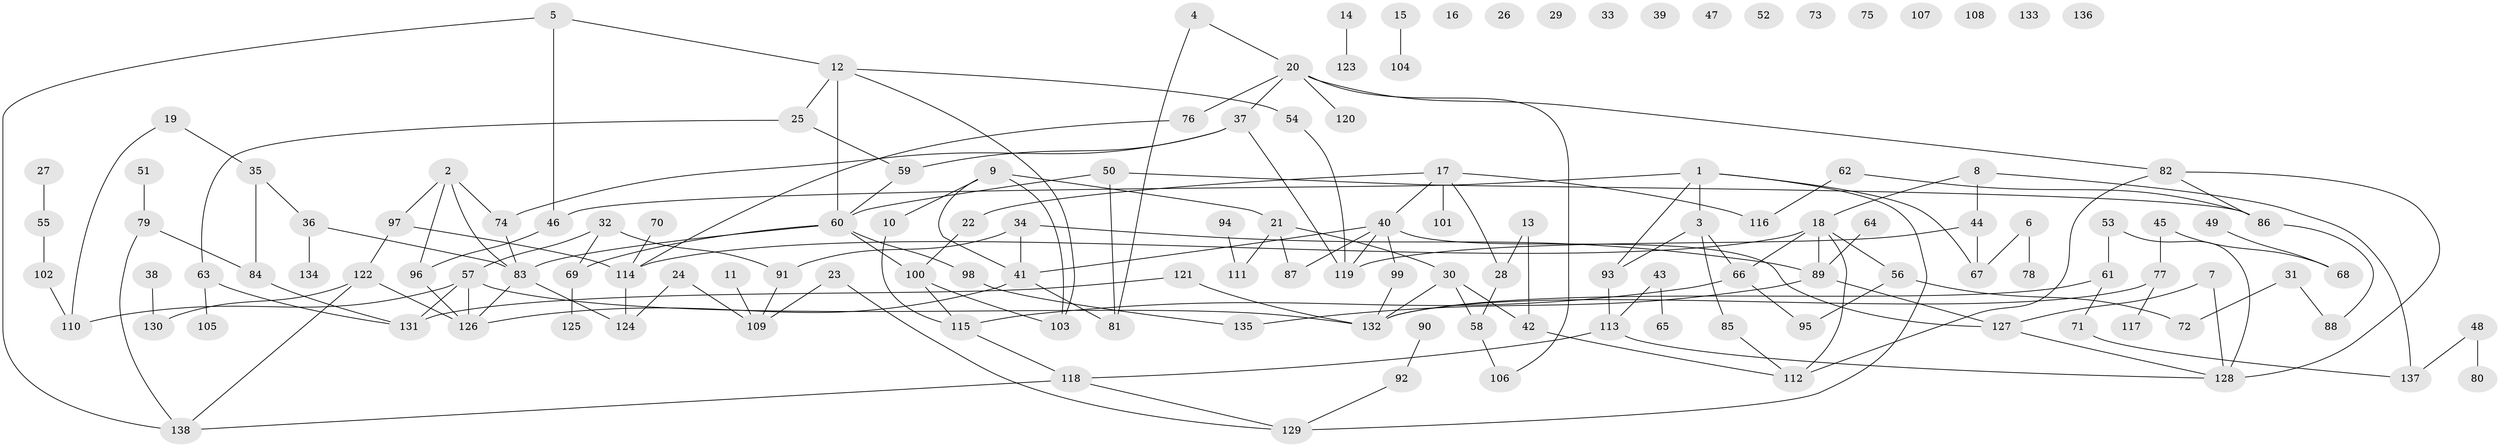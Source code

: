 // coarse degree distribution, {0: 0.2727272727272727, 4: 0.07272727272727272, 2: 0.18181818181818182, 3: 0.09090909090909091, 7: 0.05454545454545454, 1: 0.14545454545454545, 5: 0.09090909090909091, 8: 0.01818181818181818, 12: 0.01818181818181818, 9: 0.01818181818181818, 6: 0.03636363636363636}
// Generated by graph-tools (version 1.1) at 2025/43/03/04/25 21:43:20]
// undirected, 138 vertices, 177 edges
graph export_dot {
graph [start="1"]
  node [color=gray90,style=filled];
  1;
  2;
  3;
  4;
  5;
  6;
  7;
  8;
  9;
  10;
  11;
  12;
  13;
  14;
  15;
  16;
  17;
  18;
  19;
  20;
  21;
  22;
  23;
  24;
  25;
  26;
  27;
  28;
  29;
  30;
  31;
  32;
  33;
  34;
  35;
  36;
  37;
  38;
  39;
  40;
  41;
  42;
  43;
  44;
  45;
  46;
  47;
  48;
  49;
  50;
  51;
  52;
  53;
  54;
  55;
  56;
  57;
  58;
  59;
  60;
  61;
  62;
  63;
  64;
  65;
  66;
  67;
  68;
  69;
  70;
  71;
  72;
  73;
  74;
  75;
  76;
  77;
  78;
  79;
  80;
  81;
  82;
  83;
  84;
  85;
  86;
  87;
  88;
  89;
  90;
  91;
  92;
  93;
  94;
  95;
  96;
  97;
  98;
  99;
  100;
  101;
  102;
  103;
  104;
  105;
  106;
  107;
  108;
  109;
  110;
  111;
  112;
  113;
  114;
  115;
  116;
  117;
  118;
  119;
  120;
  121;
  122;
  123;
  124;
  125;
  126;
  127;
  128;
  129;
  130;
  131;
  132;
  133;
  134;
  135;
  136;
  137;
  138;
  1 -- 3;
  1 -- 46;
  1 -- 67;
  1 -- 93;
  1 -- 129;
  2 -- 74;
  2 -- 83;
  2 -- 96;
  2 -- 97;
  3 -- 66;
  3 -- 85;
  3 -- 93;
  4 -- 20;
  4 -- 81;
  5 -- 12;
  5 -- 46;
  5 -- 138;
  6 -- 67;
  6 -- 78;
  7 -- 127;
  7 -- 128;
  8 -- 18;
  8 -- 44;
  8 -- 137;
  9 -- 10;
  9 -- 21;
  9 -- 41;
  9 -- 103;
  10 -- 115;
  11 -- 109;
  12 -- 25;
  12 -- 54;
  12 -- 60;
  12 -- 103;
  13 -- 28;
  13 -- 42;
  14 -- 123;
  15 -- 104;
  17 -- 22;
  17 -- 28;
  17 -- 40;
  17 -- 101;
  17 -- 116;
  18 -- 56;
  18 -- 66;
  18 -- 89;
  18 -- 112;
  18 -- 114;
  19 -- 35;
  19 -- 110;
  20 -- 37;
  20 -- 76;
  20 -- 82;
  20 -- 106;
  20 -- 120;
  21 -- 30;
  21 -- 87;
  21 -- 111;
  22 -- 100;
  23 -- 109;
  23 -- 129;
  24 -- 109;
  24 -- 124;
  25 -- 59;
  25 -- 63;
  27 -- 55;
  28 -- 58;
  30 -- 42;
  30 -- 58;
  30 -- 132;
  31 -- 72;
  31 -- 88;
  32 -- 57;
  32 -- 69;
  32 -- 91;
  34 -- 41;
  34 -- 89;
  34 -- 91;
  35 -- 36;
  35 -- 84;
  36 -- 83;
  36 -- 134;
  37 -- 59;
  37 -- 74;
  37 -- 119;
  38 -- 130;
  40 -- 41;
  40 -- 87;
  40 -- 99;
  40 -- 119;
  40 -- 127;
  41 -- 81;
  41 -- 126;
  42 -- 112;
  43 -- 65;
  43 -- 113;
  44 -- 67;
  44 -- 119;
  45 -- 68;
  45 -- 77;
  46 -- 96;
  48 -- 80;
  48 -- 137;
  49 -- 68;
  50 -- 60;
  50 -- 81;
  50 -- 86;
  51 -- 79;
  53 -- 61;
  53 -- 128;
  54 -- 119;
  55 -- 102;
  56 -- 72;
  56 -- 95;
  57 -- 110;
  57 -- 126;
  57 -- 131;
  57 -- 132;
  58 -- 106;
  59 -- 60;
  60 -- 69;
  60 -- 83;
  60 -- 98;
  60 -- 100;
  61 -- 71;
  61 -- 132;
  62 -- 86;
  62 -- 116;
  63 -- 105;
  63 -- 131;
  64 -- 89;
  66 -- 95;
  66 -- 115;
  69 -- 125;
  70 -- 114;
  71 -- 137;
  74 -- 83;
  76 -- 114;
  77 -- 117;
  77 -- 132;
  79 -- 84;
  79 -- 138;
  82 -- 86;
  82 -- 112;
  82 -- 128;
  83 -- 124;
  83 -- 126;
  84 -- 131;
  85 -- 112;
  86 -- 88;
  89 -- 127;
  89 -- 135;
  90 -- 92;
  91 -- 109;
  92 -- 129;
  93 -- 113;
  94 -- 111;
  96 -- 126;
  97 -- 114;
  97 -- 122;
  98 -- 135;
  99 -- 132;
  100 -- 103;
  100 -- 115;
  102 -- 110;
  113 -- 118;
  113 -- 128;
  114 -- 124;
  115 -- 118;
  118 -- 129;
  118 -- 138;
  121 -- 131;
  121 -- 132;
  122 -- 126;
  122 -- 130;
  122 -- 138;
  127 -- 128;
}
